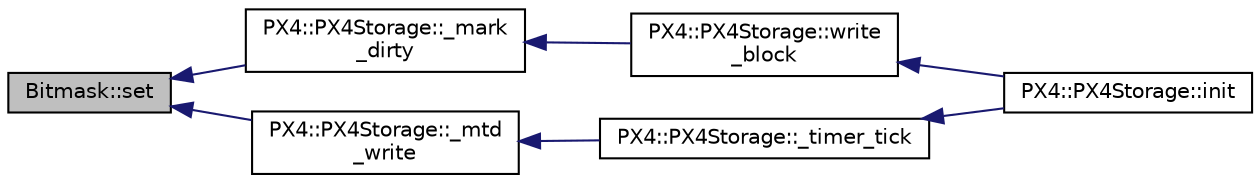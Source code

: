 digraph "Bitmask::set"
{
 // INTERACTIVE_SVG=YES
  edge [fontname="Helvetica",fontsize="10",labelfontname="Helvetica",labelfontsize="10"];
  node [fontname="Helvetica",fontsize="10",shape=record];
  rankdir="LR";
  Node1 [label="Bitmask::set",height=0.2,width=0.4,color="black", fillcolor="grey75", style="filled", fontcolor="black"];
  Node1 -> Node2 [dir="back",color="midnightblue",fontsize="10",style="solid",fontname="Helvetica"];
  Node2 [label="PX4::PX4Storage::_mark\l_dirty",height=0.2,width=0.4,color="black", fillcolor="white", style="filled",URL="$classPX4_1_1PX4Storage.html#a6d48abf08286f0607faa89a6815e19d3"];
  Node2 -> Node3 [dir="back",color="midnightblue",fontsize="10",style="solid",fontname="Helvetica"];
  Node3 [label="PX4::PX4Storage::write\l_block",height=0.2,width=0.4,color="black", fillcolor="white", style="filled",URL="$classPX4_1_1PX4Storage.html#aae27b43fbe4428f430fad9f8d035a67f"];
  Node3 -> Node4 [dir="back",color="midnightblue",fontsize="10",style="solid",fontname="Helvetica"];
  Node4 [label="PX4::PX4Storage::init",height=0.2,width=0.4,color="black", fillcolor="white", style="filled",URL="$classPX4_1_1PX4Storage.html#a3e2527da1f5db2c322daba7ddf78944b"];
  Node1 -> Node5 [dir="back",color="midnightblue",fontsize="10",style="solid",fontname="Helvetica"];
  Node5 [label="PX4::PX4Storage::_mtd\l_write",height=0.2,width=0.4,color="black", fillcolor="white", style="filled",URL="$classPX4_1_1PX4Storage.html#a1f86e15a794b062054e9726ff5a95b29"];
  Node5 -> Node6 [dir="back",color="midnightblue",fontsize="10",style="solid",fontname="Helvetica"];
  Node6 [label="PX4::PX4Storage::_timer_tick",height=0.2,width=0.4,color="black", fillcolor="white", style="filled",URL="$classPX4_1_1PX4Storage.html#a2bedc3a183e600139c661685be08a305"];
  Node6 -> Node4 [dir="back",color="midnightblue",fontsize="10",style="solid",fontname="Helvetica"];
}
